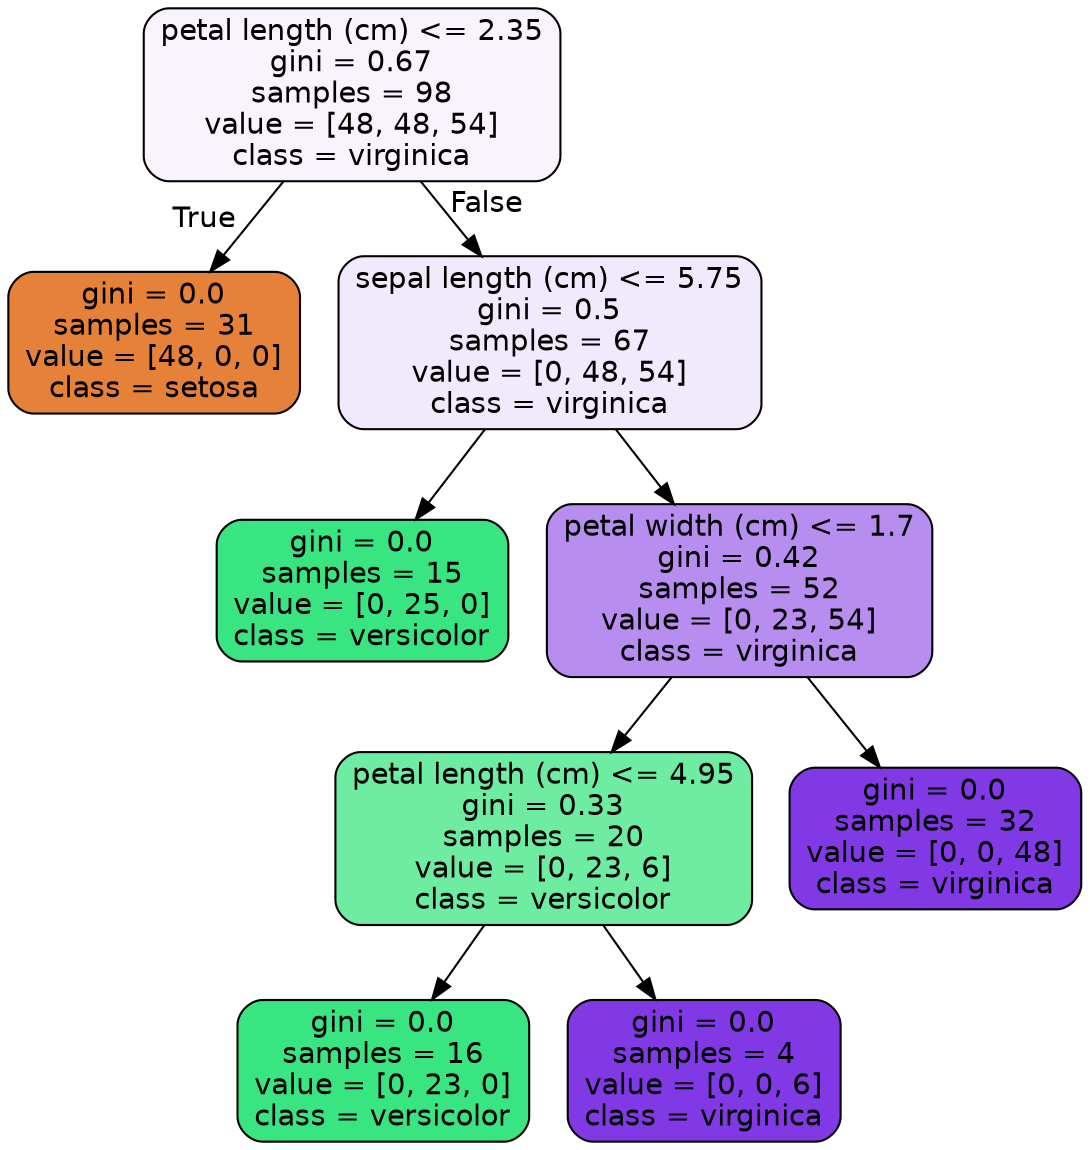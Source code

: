 digraph Tree {
node [shape=box, style="filled, rounded", color="black", fontname=helvetica] ;
edge [fontname=helvetica] ;
0 [label="petal length (cm) <= 2.35\ngini = 0.67\nsamples = 98\nvalue = [48, 48, 54]\nclass = virginica", fillcolor="#f8f3fd"] ;
1 [label="gini = 0.0\nsamples = 31\nvalue = [48, 0, 0]\nclass = setosa", fillcolor="#e58139"] ;
0 -> 1 [labeldistance=2.5, labelangle=45, headlabel="True"] ;
2 [label="sepal length (cm) <= 5.75\ngini = 0.5\nsamples = 67\nvalue = [0, 48, 54]\nclass = virginica", fillcolor="#f1e9fc"] ;
0 -> 2 [labeldistance=2.5, labelangle=-45, headlabel="False"] ;
3 [label="gini = 0.0\nsamples = 15\nvalue = [0, 25, 0]\nclass = versicolor", fillcolor="#39e581"] ;
2 -> 3 ;
4 [label="petal width (cm) <= 1.7\ngini = 0.42\nsamples = 52\nvalue = [0, 23, 54]\nclass = virginica", fillcolor="#b78df0"] ;
2 -> 4 ;
5 [label="petal length (cm) <= 4.95\ngini = 0.33\nsamples = 20\nvalue = [0, 23, 6]\nclass = versicolor", fillcolor="#6deca2"] ;
4 -> 5 ;
6 [label="gini = 0.0\nsamples = 16\nvalue = [0, 23, 0]\nclass = versicolor", fillcolor="#39e581"] ;
5 -> 6 ;
7 [label="gini = 0.0\nsamples = 4\nvalue = [0, 0, 6]\nclass = virginica", fillcolor="#8139e5"] ;
5 -> 7 ;
8 [label="gini = 0.0\nsamples = 32\nvalue = [0, 0, 48]\nclass = virginica", fillcolor="#8139e5"] ;
4 -> 8 ;
}
